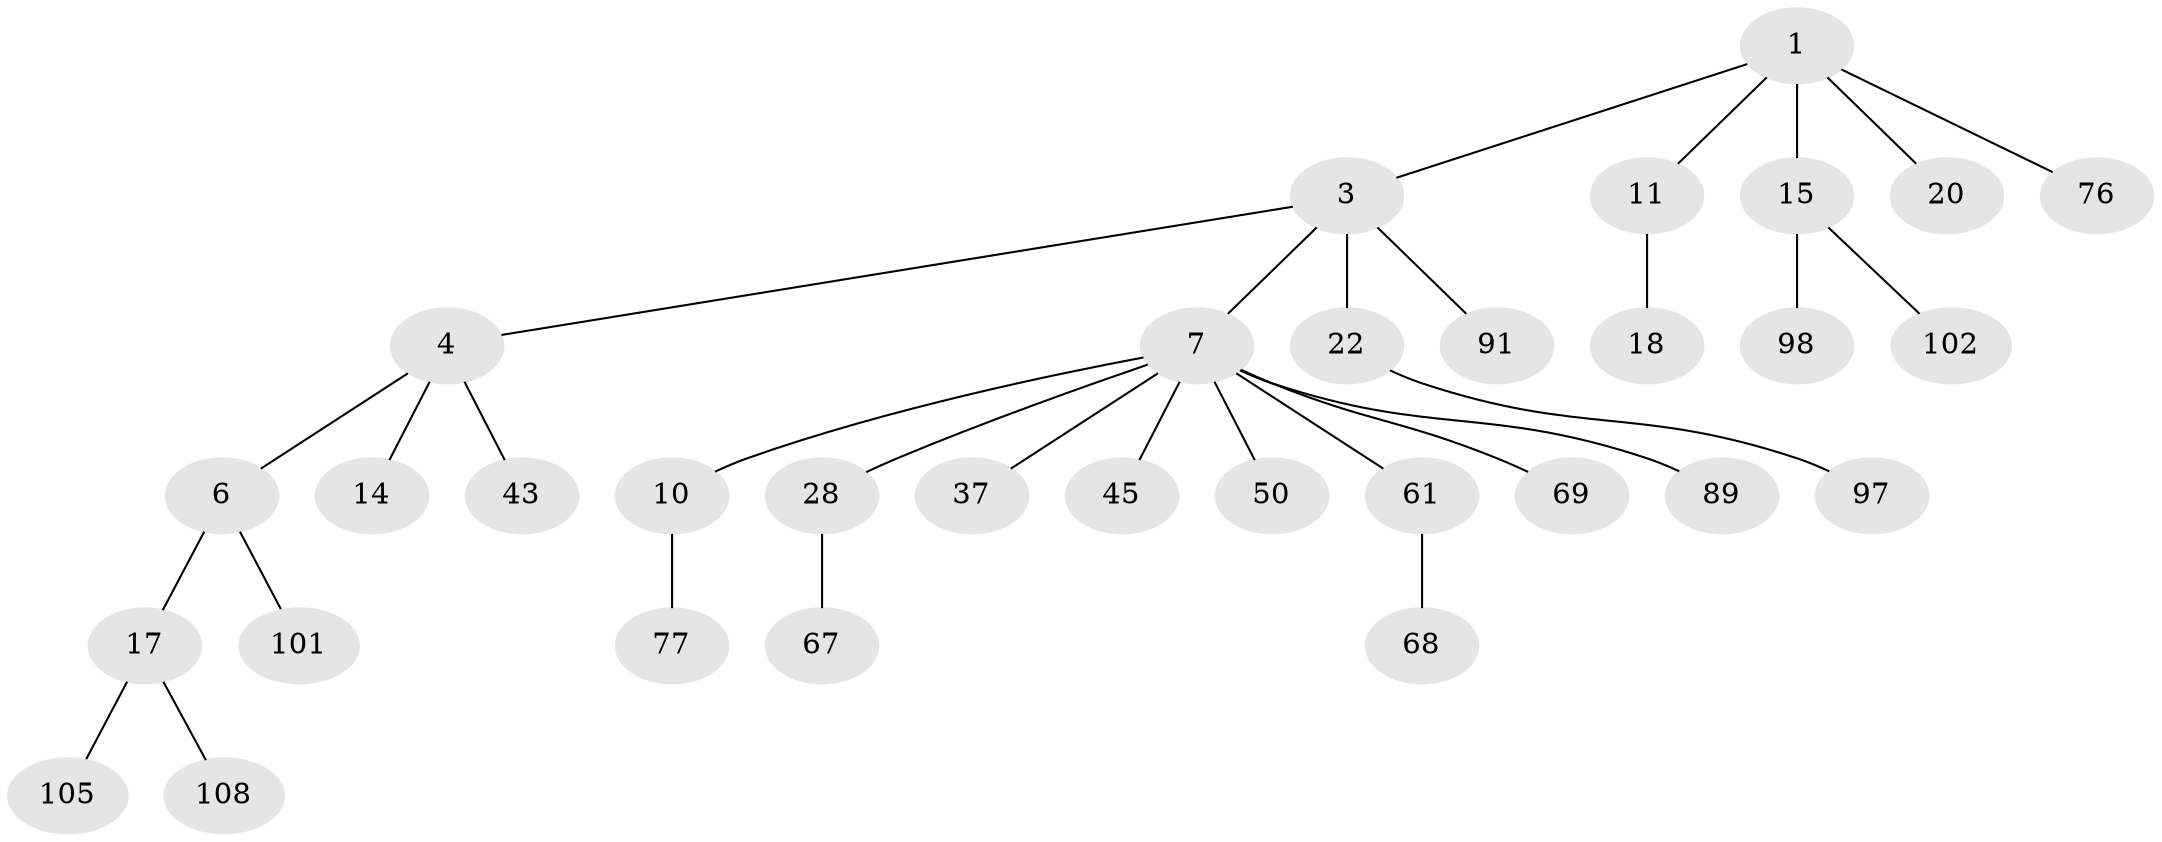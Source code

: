 // original degree distribution, {3: 0.11009174311926606, 6: 0.01834862385321101, 7: 0.009174311926605505, 5: 0.03669724770642202, 4: 0.08256880733944955, 1: 0.5229357798165137, 2: 0.22018348623853212}
// Generated by graph-tools (version 1.1) at 2025/19/03/04/25 18:19:13]
// undirected, 32 vertices, 31 edges
graph export_dot {
graph [start="1"]
  node [color=gray90,style=filled];
  1 [super="+2+35+64"];
  3 [super="+33+46+9"];
  4 [super="+16+19+5"];
  6 [super="+38+107+44"];
  7 [super="+8+106+96+60"];
  10 [super="+63+27+12"];
  11 [super="+26"];
  14;
  15 [super="+52+29"];
  17 [super="+62+39"];
  18 [super="+78"];
  20 [super="+53"];
  22 [super="+85+24"];
  28 [super="+40"];
  37 [super="+75+41"];
  43 [super="+86"];
  45;
  50 [super="+56"];
  61;
  67;
  68;
  69;
  76;
  77;
  89;
  91;
  97;
  98;
  101;
  102;
  105;
  108;
  1 -- 3;
  1 -- 20;
  1 -- 11;
  1 -- 76;
  1 -- 15;
  3 -- 4;
  3 -- 7;
  3 -- 22;
  3 -- 91;
  4 -- 14;
  4 -- 43;
  4 -- 6;
  6 -- 17;
  6 -- 101;
  7 -- 37;
  7 -- 69;
  7 -- 10;
  7 -- 45;
  7 -- 50;
  7 -- 89;
  7 -- 28;
  7 -- 61;
  10 -- 77;
  11 -- 18;
  15 -- 98;
  15 -- 102;
  17 -- 108;
  17 -- 105;
  22 -- 97;
  28 -- 67;
  61 -- 68;
}
